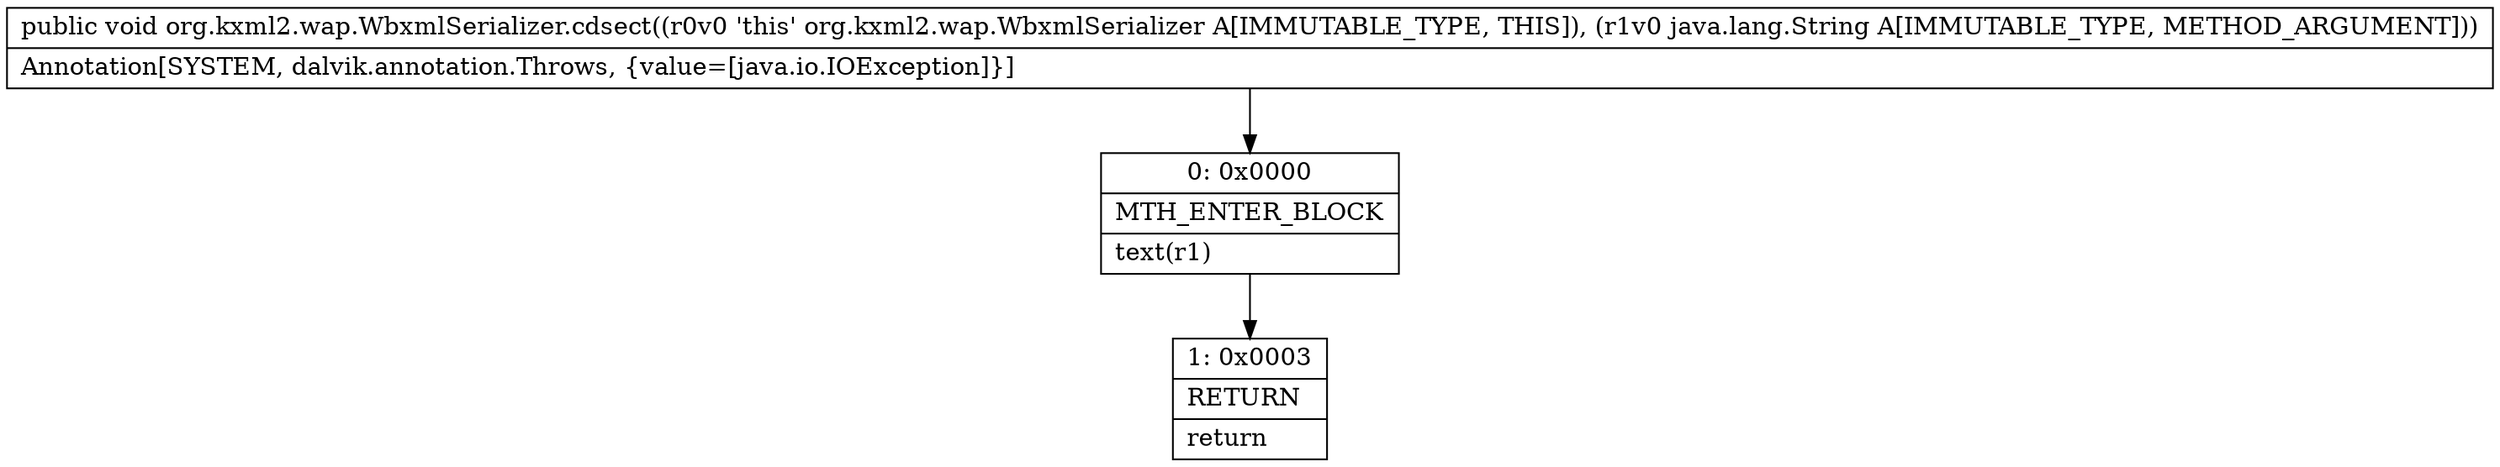 digraph "CFG fororg.kxml2.wap.WbxmlSerializer.cdsect(Ljava\/lang\/String;)V" {
Node_0 [shape=record,label="{0\:\ 0x0000|MTH_ENTER_BLOCK\l|text(r1)\l}"];
Node_1 [shape=record,label="{1\:\ 0x0003|RETURN\l|return\l}"];
MethodNode[shape=record,label="{public void org.kxml2.wap.WbxmlSerializer.cdsect((r0v0 'this' org.kxml2.wap.WbxmlSerializer A[IMMUTABLE_TYPE, THIS]), (r1v0 java.lang.String A[IMMUTABLE_TYPE, METHOD_ARGUMENT]))  | Annotation[SYSTEM, dalvik.annotation.Throws, \{value=[java.io.IOException]\}]\l}"];
MethodNode -> Node_0;
Node_0 -> Node_1;
}

